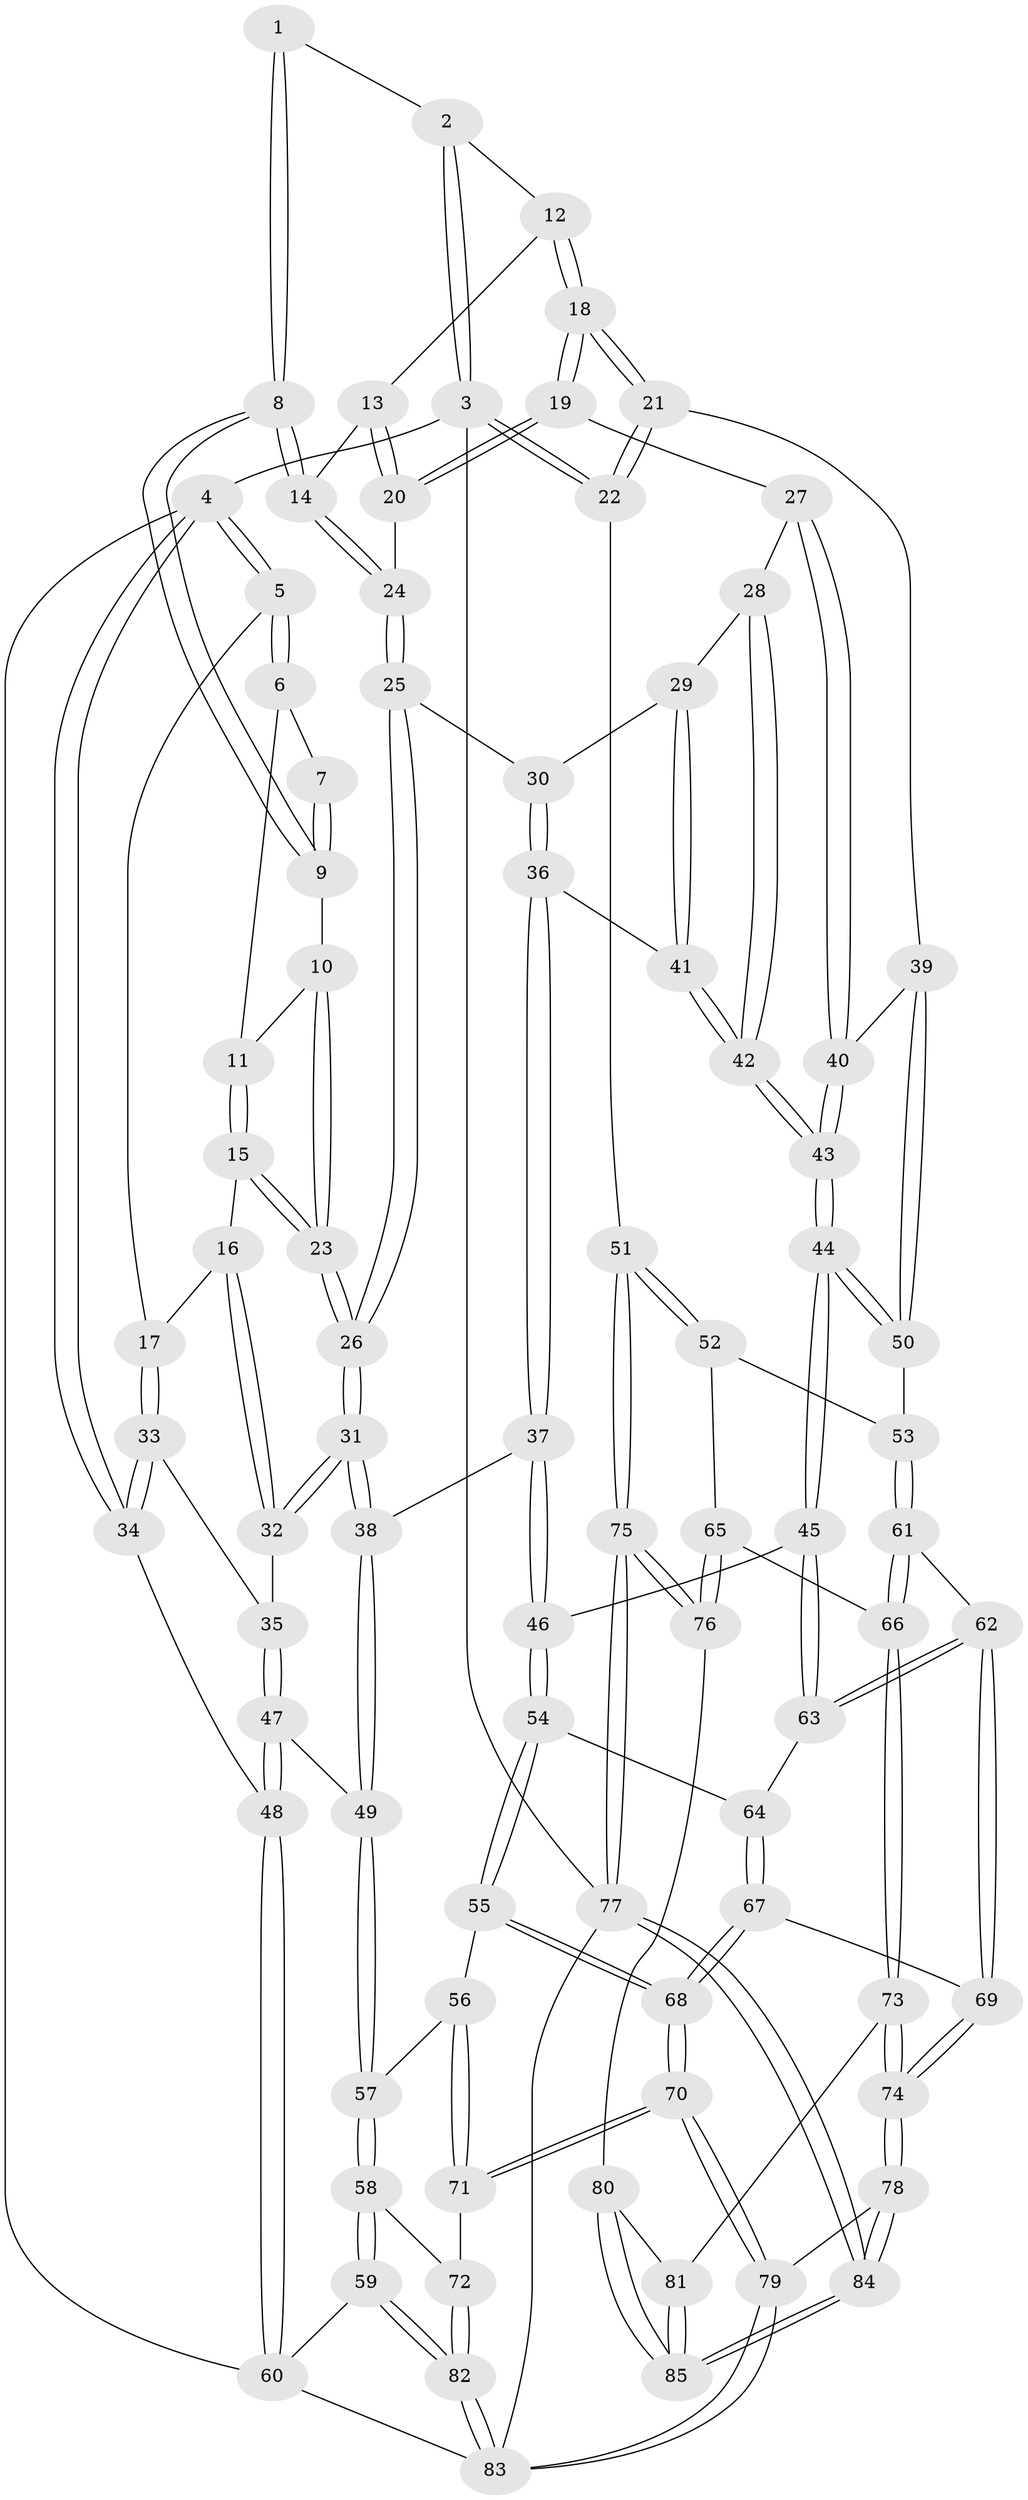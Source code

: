 // coarse degree distribution, {2: 0.046511627906976744, 3: 0.27906976744186046, 4: 0.627906976744186, 5: 0.046511627906976744}
// Generated by graph-tools (version 1.1) at 2025/38/03/04/25 23:38:22]
// undirected, 85 vertices, 209 edges
graph export_dot {
  node [color=gray90,style=filled];
  1 [pos="+0.6100986889708596+0"];
  2 [pos="+0.7812000206209649+0"];
  3 [pos="+1+0"];
  4 [pos="+0+0"];
  5 [pos="+0.03087782852581199+0"];
  6 [pos="+0.40669200062773603+0"];
  7 [pos="+0.47968473656402427+0"];
  8 [pos="+0.6122316704342983+0.12109194818247941"];
  9 [pos="+0.5217732648853808+0.06801602102497005"];
  10 [pos="+0.4527991526902169+0.12218260172237662"];
  11 [pos="+0.41029612241494867+0.04087091753482792"];
  12 [pos="+0.8057987834742801+0.018471530707108084"];
  13 [pos="+0.7721336588857026+0.04092305316391923"];
  14 [pos="+0.6141480454965371+0.1252101150193283"];
  15 [pos="+0.2841609108052505+0.15670340223530896"];
  16 [pos="+0.2201618296834367+0.148535003667146"];
  17 [pos="+0.18990489977460723+0.13182920701085316"];
  18 [pos="+0.9200190715593689+0.2319385815635249"];
  19 [pos="+0.8159946639812994+0.24885750021063782"];
  20 [pos="+0.6814788379841304+0.19418017995536366"];
  21 [pos="+1+0.28874076990133024"];
  22 [pos="+1+0.30228365791097345"];
  23 [pos="+0.4491950556740226+0.22943008868798187"];
  24 [pos="+0.6095653245316567+0.1768955046288825"];
  25 [pos="+0.5389666317970337+0.24798980933625306"];
  26 [pos="+0.4676545299572285+0.25420757785691345"];
  27 [pos="+0.7130895521067879+0.328809863981627"];
  28 [pos="+0.6315841468691785+0.3361978987830533"];
  29 [pos="+0.6192894196766058+0.3312514713898589"];
  30 [pos="+0.5690874997852678+0.2806014202773119"];
  31 [pos="+0.38804145479900837+0.40558166621615205"];
  32 [pos="+0.2633750866121573+0.2826187535708469"];
  33 [pos="+0.07287804802865204+0.29006551741592834"];
  34 [pos="+0+0.302655584107561"];
  35 [pos="+0.14790742892808725+0.39585960338919296"];
  36 [pos="+0.5372369965079902+0.44504501081449394"];
  37 [pos="+0.4481688171589677+0.47226797873113135"];
  38 [pos="+0.3844901715295224+0.4268927557912065"];
  39 [pos="+0.9263605667496321+0.3816906069377826"];
  40 [pos="+0.7373261121993181+0.4388906763318058"];
  41 [pos="+0.56452934796004+0.4385415030715649"];
  42 [pos="+0.6728977586708652+0.4932432079356621"];
  43 [pos="+0.6877042342822552+0.5110213181181831"];
  44 [pos="+0.6943595114463028+0.585669771441987"];
  45 [pos="+0.6762190396291401+0.6066251913596842"];
  46 [pos="+0.4763351114068565+0.5219462721063729"];
  47 [pos="+0.17321155692422105+0.45695457155839025"];
  48 [pos="+0+0.5121296101007184"];
  49 [pos="+0.2331878157058569+0.5160181521506564"];
  50 [pos="+0.80530653297077+0.5792214344664653"];
  51 [pos="+1+0.5889401764824016"];
  52 [pos="+1+0.648626238658851"];
  53 [pos="+0.8717018374664963+0.6252431650345103"];
  54 [pos="+0.44317189289321407+0.6955233527342569"];
  55 [pos="+0.41519440827660836+0.7136878445377661"];
  56 [pos="+0.3042429217813269+0.691550466148514"];
  57 [pos="+0.2090697459450974+0.6536353569918695"];
  58 [pos="+0.20069313163996605+0.6607337333024907"];
  59 [pos="+0+0.766329112749758"];
  60 [pos="+0+0.7687968746349252"];
  61 [pos="+0.8143850955080326+0.7735452884735071"];
  62 [pos="+0.6607891598750354+0.6937514383684055"];
  63 [pos="+0.6571545318422833+0.6815231476923357"];
  64 [pos="+0.477902209006813+0.6965448500039555"];
  65 [pos="+0.895536769816075+0.8034905360605866"];
  66 [pos="+0.8410591295031652+0.8109656734020337"];
  67 [pos="+0.5629132853741512+0.8281830398348634"];
  68 [pos="+0.4561666500496247+0.8855577627478708"];
  69 [pos="+0.6352316598254982+0.8030886023977453"];
  70 [pos="+0.45033003599449817+0.903789257368051"];
  71 [pos="+0.3338920220944352+0.856766263984648"];
  72 [pos="+0.2562189083401807+0.8762619910717121"];
  73 [pos="+0.8164695648832379+0.8633252269182747"];
  74 [pos="+0.6878774479493718+0.9133084979732277"];
  75 [pos="+1+1"];
  76 [pos="+0.9831680811789953+0.8786432890993183"];
  77 [pos="+1+1"];
  78 [pos="+0.6110449179338528+1"];
  79 [pos="+0.4555045685939944+1"];
  80 [pos="+0.9564974081765388+0.8972047087932105"];
  81 [pos="+0.854335778517272+0.9347918092031414"];
  82 [pos="+0.21511434391187734+1"];
  83 [pos="+0.3046984266358861+1"];
  84 [pos="+0.8701566387879315+1"];
  85 [pos="+0.868074595944853+1"];
  1 -- 2;
  1 -- 8;
  1 -- 8;
  2 -- 3;
  2 -- 3;
  2 -- 12;
  3 -- 4;
  3 -- 22;
  3 -- 22;
  3 -- 77;
  4 -- 5;
  4 -- 5;
  4 -- 34;
  4 -- 34;
  4 -- 60;
  5 -- 6;
  5 -- 6;
  5 -- 17;
  6 -- 7;
  6 -- 11;
  7 -- 9;
  7 -- 9;
  8 -- 9;
  8 -- 9;
  8 -- 14;
  8 -- 14;
  9 -- 10;
  10 -- 11;
  10 -- 23;
  10 -- 23;
  11 -- 15;
  11 -- 15;
  12 -- 13;
  12 -- 18;
  12 -- 18;
  13 -- 14;
  13 -- 20;
  13 -- 20;
  14 -- 24;
  14 -- 24;
  15 -- 16;
  15 -- 23;
  15 -- 23;
  16 -- 17;
  16 -- 32;
  16 -- 32;
  17 -- 33;
  17 -- 33;
  18 -- 19;
  18 -- 19;
  18 -- 21;
  18 -- 21;
  19 -- 20;
  19 -- 20;
  19 -- 27;
  20 -- 24;
  21 -- 22;
  21 -- 22;
  21 -- 39;
  22 -- 51;
  23 -- 26;
  23 -- 26;
  24 -- 25;
  24 -- 25;
  25 -- 26;
  25 -- 26;
  25 -- 30;
  26 -- 31;
  26 -- 31;
  27 -- 28;
  27 -- 40;
  27 -- 40;
  28 -- 29;
  28 -- 42;
  28 -- 42;
  29 -- 30;
  29 -- 41;
  29 -- 41;
  30 -- 36;
  30 -- 36;
  31 -- 32;
  31 -- 32;
  31 -- 38;
  31 -- 38;
  32 -- 35;
  33 -- 34;
  33 -- 34;
  33 -- 35;
  34 -- 48;
  35 -- 47;
  35 -- 47;
  36 -- 37;
  36 -- 37;
  36 -- 41;
  37 -- 38;
  37 -- 46;
  37 -- 46;
  38 -- 49;
  38 -- 49;
  39 -- 40;
  39 -- 50;
  39 -- 50;
  40 -- 43;
  40 -- 43;
  41 -- 42;
  41 -- 42;
  42 -- 43;
  42 -- 43;
  43 -- 44;
  43 -- 44;
  44 -- 45;
  44 -- 45;
  44 -- 50;
  44 -- 50;
  45 -- 46;
  45 -- 63;
  45 -- 63;
  46 -- 54;
  46 -- 54;
  47 -- 48;
  47 -- 48;
  47 -- 49;
  48 -- 60;
  48 -- 60;
  49 -- 57;
  49 -- 57;
  50 -- 53;
  51 -- 52;
  51 -- 52;
  51 -- 75;
  51 -- 75;
  52 -- 53;
  52 -- 65;
  53 -- 61;
  53 -- 61;
  54 -- 55;
  54 -- 55;
  54 -- 64;
  55 -- 56;
  55 -- 68;
  55 -- 68;
  56 -- 57;
  56 -- 71;
  56 -- 71;
  57 -- 58;
  57 -- 58;
  58 -- 59;
  58 -- 59;
  58 -- 72;
  59 -- 60;
  59 -- 82;
  59 -- 82;
  60 -- 83;
  61 -- 62;
  61 -- 66;
  61 -- 66;
  62 -- 63;
  62 -- 63;
  62 -- 69;
  62 -- 69;
  63 -- 64;
  64 -- 67;
  64 -- 67;
  65 -- 66;
  65 -- 76;
  65 -- 76;
  66 -- 73;
  66 -- 73;
  67 -- 68;
  67 -- 68;
  67 -- 69;
  68 -- 70;
  68 -- 70;
  69 -- 74;
  69 -- 74;
  70 -- 71;
  70 -- 71;
  70 -- 79;
  70 -- 79;
  71 -- 72;
  72 -- 82;
  72 -- 82;
  73 -- 74;
  73 -- 74;
  73 -- 81;
  74 -- 78;
  74 -- 78;
  75 -- 76;
  75 -- 76;
  75 -- 77;
  75 -- 77;
  76 -- 80;
  77 -- 84;
  77 -- 84;
  77 -- 83;
  78 -- 79;
  78 -- 84;
  78 -- 84;
  79 -- 83;
  79 -- 83;
  80 -- 81;
  80 -- 85;
  80 -- 85;
  81 -- 85;
  81 -- 85;
  82 -- 83;
  82 -- 83;
  84 -- 85;
  84 -- 85;
}
